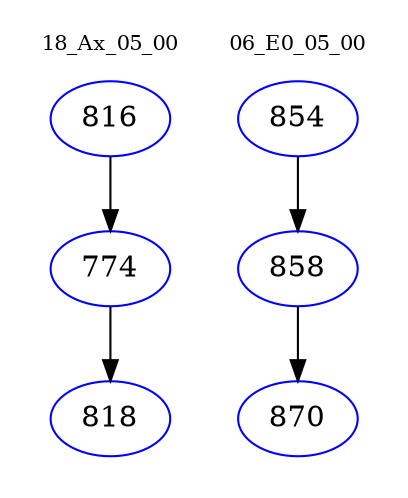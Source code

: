 digraph{
subgraph cluster_0 {
color = white
label = "18_Ax_05_00";
fontsize=10;
T0_816 [label="816", color="blue"]
T0_816 -> T0_774 [color="black"]
T0_774 [label="774", color="blue"]
T0_774 -> T0_818 [color="black"]
T0_818 [label="818", color="blue"]
}
subgraph cluster_1 {
color = white
label = "06_E0_05_00";
fontsize=10;
T1_854 [label="854", color="blue"]
T1_854 -> T1_858 [color="black"]
T1_858 [label="858", color="blue"]
T1_858 -> T1_870 [color="black"]
T1_870 [label="870", color="blue"]
}
}
